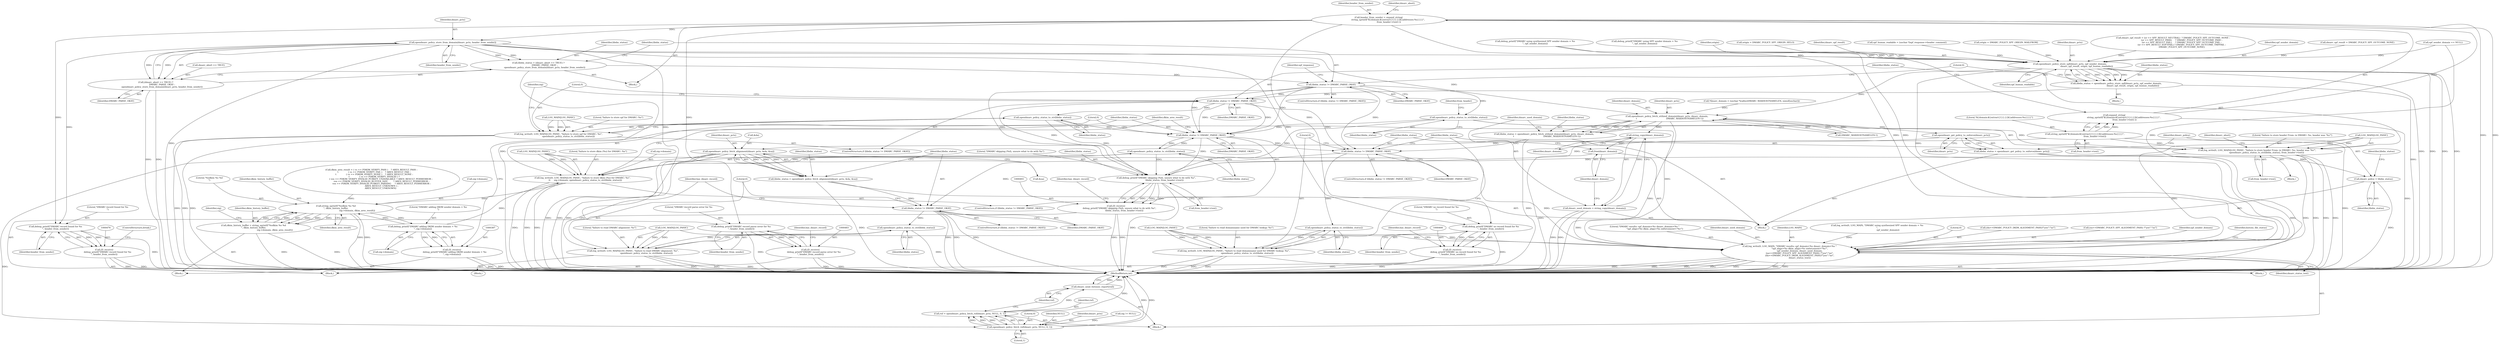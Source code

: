 digraph "1_exim_5b7a7c051c9ab9ee7c924a611f90ef2be03e0ad0@API" {
"1000161" [label="(Call,header_from_sender = expand_string(\n                           string_sprintf(\"${domain:${extract{1}{:}{${addresses:%s}}}}\",\n                             from_header->text) ))"];
"1000163" [label="(Call,expand_string(\n                           string_sprintf(\"${domain:${extract{1}{:}{${addresses:%s}}}}\",\n                             from_header->text) ))"];
"1000164" [label="(Call,string_sprintf(\"${domain:${extract{1}{:}{${addresses:%s}}}}\",\n                             from_header->text))"];
"1000179" [label="(Call,opendmarc_policy_store_from_domain(dmarc_pctx, header_from_sender))"];
"1000172" [label="(Call,libdm_status = (dmarc_abort == TRUE) ?\n                  DMARC_PARSE_OKAY :\n                  opendmarc_policy_store_from_domain(dmarc_pctx, header_from_sender))"];
"1000183" [label="(Call,libdm_status != DMARC_PARSE_OKAY)"];
"1000193" [label="(Call,opendmarc_policy_status_to_str(libdm_status))"];
"1000187" [label="(Call,log_write(0, LOG_MAIN|LOG_PANIC, \"failure to store header From: in DMARC: %s, header was '%s'\",\n                           opendmarc_policy_status_to_str(libdm_status), from_header->text))"];
"1000494" [label="(Call,debug_printf(\"DMARC skipping (%d), unsure what to do with %s\",\n                        libdm_status, from_header->text))"];
"1000492" [label="(Call,(D_receive)\n          debug_printf(\"DMARC skipping (%d), unsure what to do with %s\",\n                        libdm_status, from_header->text))"];
"1000394" [label="(Call,libdm_status != DMARC_PARSE_OKAY)"];
"1000406" [label="(Call,opendmarc_policy_status_to_str(libdm_status))"];
"1000397" [label="(Call,log_write(0, LOG_MAIN|LOG_PANIC, \"failure to store dkim (%s) for DMARC: %s\",\n        \t\t     sig->domain, opendmarc_policy_status_to_str(libdm_status)))"];
"1000448" [label="(Call,string_sprintf(\"%sdkim %s %d\n\", dkim_history_buffer,\n                                                             sig->domain, dkim_ares_result))"];
"1000388" [label="(Call,debug_printf(\"DMARC adding DKIM sender domain = %s\n\", sig->domain))"];
"1000386" [label="(Call,(D_receive)\n        debug_printf(\"DMARC adding DKIM sender domain = %s\n\", sig->domain))"];
"1000446" [label="(Call,dkim_history_buffer = string_sprintf(\"%sdkim %s %d\n\", dkim_history_buffer,\n                                                             sig->domain, dkim_ares_result))"];
"1000528" [label="(Call,libdm_status != DMARC_PARSE_OKAY)"];
"1000538" [label="(Call,opendmarc_policy_status_to_str(libdm_status))"];
"1000532" [label="(Call,log_write(0, LOG_MAIN|LOG_PANIC, \"failure to read domainname used for DMARC lookup: %s\",\n                                       opendmarc_policy_status_to_str(libdm_status)))"];
"1000615" [label="(Call,libdm_status != DMARC_PARSE_OKAY)"];
"1000625" [label="(Call,opendmarc_policy_status_to_str(libdm_status))"];
"1000619" [label="(Call,log_write(0, LOG_MAIN|LOG_PANIC, \"failure to read DMARC alignment: %s\",\n                                       opendmarc_policy_status_to_str(libdm_status)))"];
"1000334" [label="(Call,libdm_status != DMARC_PARSE_OKAY)"];
"1000343" [label="(Call,opendmarc_policy_status_to_str(libdm_status))"];
"1000337" [label="(Call,log_write(0, LOG_MAIN|LOG_PANIC, \"failure to store spf for DMARC: %s\",\n                             opendmarc_policy_status_to_str(libdm_status)))"];
"1000174" [label="(Call,(dmarc_abort == TRUE) ?\n                  DMARC_PARSE_OKAY :\n                  opendmarc_policy_store_from_domain(dmarc_pctx, header_from_sender))"];
"1000327" [label="(Call,opendmarc_policy_store_spf(dmarc_pctx, spf_sender_domain,\n                                                dmarc_spf_result, origin, spf_human_readable))"];
"1000325" [label="(Call,libdm_status = opendmarc_policy_store_spf(dmarc_pctx, spf_sender_domain,\n                                                dmarc_spf_result, origin, spf_human_readable))"];
"1000515" [label="(Call,opendmarc_policy_fetch_utilized_domain(dmarc_pctx, dmarc_domain,\n        \t                                          DMARC_MAXHOSTNAMELEN-1))"];
"1000513" [label="(Call,libdm_status = opendmarc_policy_fetch_utilized_domain(dmarc_pctx, dmarc_domain,\n        \t                                          DMARC_MAXHOSTNAMELEN-1))"];
"1000523" [label="(Call,string_copy(dmarc_domain))"];
"1000521" [label="(Call,dmarc_used_domain = string_copy(dmarc_domain))"];
"1000632" [label="(Call,log_write(0, LOG_MAIN, \"DMARC results: spf_domain=%s dmarc_domain=%s \"\n                             \"spf_align=%s dkim_align=%s enforcement='%s'\",\n                             spf_sender_domain, dmarc_used_domain,\n                             (sa==DMARC_POLICY_SPF_ALIGNMENT_PASS) ?\"yes\":\"no\",\n                             (da==DMARC_POLICY_DKIM_ALIGNMENT_PASS)?\"yes\":\"no\",\n                             dmarc_status_text))"];
"1000525" [label="(Call,free(dmarc_domain))"];
"1000542" [label="(Call,opendmarc_get_policy_to_enforce(dmarc_pctx))"];
"1000540" [label="(Call,libdm_status = opendmarc_get_policy_to_enforce(dmarc_pctx))"];
"1000544" [label="(Call,dmarc_policy = libdm_status)"];
"1000608" [label="(Call,opendmarc_policy_fetch_alignment(dmarc_pctx, &da, &sa))"];
"1000606" [label="(Call,libdm_status = opendmarc_policy_fetch_alignment(dmarc_pctx, &da, &sa))"];
"1000656" [label="(Call,opendmarc_policy_fetch_ruf(dmarc_pctx, NULL, 0, 1))"];
"1000654" [label="(Call,ruf = opendmarc_policy_fetch_ruf(dmarc_pctx, NULL, 0, 1))"];
"1000661" [label="(Call,dmarc_send_forensic_report(ruf))"];
"1000467" [label="(Call,debug_printf(\"DMARC no record found for %s\n\", header_from_sender))"];
"1000465" [label="(Call,(D_receive)\n          debug_printf(\"DMARC no record found for %s\n\", header_from_sender))"];
"1000477" [label="(Call,debug_printf(\"DMARC record found for %s\n\", header_from_sender))"];
"1000475" [label="(Call,(D_receive)\n          debug_printf(\"DMARC record found for %s\n\", header_from_sender))"];
"1000484" [label="(Call,debug_printf(\"DMARC record parse error for %s\n\", header_from_sender))"];
"1000482" [label="(Call,(D_receive)\n          debug_printf(\"DMARC record parse error for %s\n\", header_from_sender))"];
"1000607" [label="(Identifier,libdm_status)"];
"1000325" [label="(Call,libdm_status = opendmarc_policy_store_spf(dmarc_pctx, spf_sender_domain,\n                                                dmarc_spf_result, origin, spf_human_readable))"];
"1000501" [label="(Identifier,has_dmarc_record)"];
"1000448" [label="(Call,string_sprintf(\"%sdkim %s %d\n\", dkim_history_buffer,\n                                                             sig->domain, dkim_ares_result))"];
"1000471" [label="(Identifier,has_dmarc_record)"];
"1000221" [label="(Call,debug_printf(\"DMARC using synthesized SPF sender domain = %s\n\", spf_sender_domain))"];
"1000179" [label="(Call,opendmarc_policy_store_from_domain(dmarc_pctx, header_from_sender))"];
"1000335" [label="(Identifier,libdm_status)"];
"1000484" [label="(Call,debug_printf(\"DMARC record parse error for %s\n\", header_from_sender))"];
"1000467" [label="(Call,debug_printf(\"DMARC no record found for %s\n\", header_from_sender))"];
"1000494" [label="(Call,debug_printf(\"DMARC skipping (%d), unsure what to do with %s\",\n                        libdm_status, from_header->text))"];
"1000488" [label="(Identifier,has_dmarc_record)"];
"1000193" [label="(Call,opendmarc_policy_status_to_str(libdm_status))"];
"1000165" [label="(Literal,\"${domain:${extract{1}{:}{${addresses:%s}}}}\")"];
"1000620" [label="(Literal,0)"];
"1000174" [label="(Call,(dmarc_abort == TRUE) ?\n                  DMARC_PARSE_OKAY :\n                  opendmarc_policy_store_from_domain(dmarc_pctx, header_from_sender))"];
"1000537" [label="(Literal,\"failure to read domainname used for DMARC lookup: %s\")"];
"1000659" [label="(Literal,0)"];
"1000230" [label="(Call,origin = DMARC_POLICY_SPF_ORIGIN_HELO)"];
"1000626" [label="(Identifier,libdm_status)"];
"1000632" [label="(Call,log_write(0, LOG_MAIN, \"DMARC results: spf_domain=%s dmarc_domain=%s \"\n                             \"spf_align=%s dkim_align=%s enforcement='%s'\",\n                             spf_sender_domain, dmarc_used_domain,\n                             (sa==DMARC_POLICY_SPF_ALIGNMENT_PASS) ?\"yes\":\"no\",\n                             (da==DMARC_POLICY_DKIM_ALIGNMENT_PASS)?\"yes\":\"no\",\n                             dmarc_status_text))"];
"1000635" [label="(Literal,\"DMARC results: spf_domain=%s dmarc_domain=%s \"\n                             \"spf_align=%s dkim_align=%s enforcement='%s'\")"];
"1000469" [label="(Identifier,header_from_sender)"];
"1000662" [label="(Identifier,ruf)"];
"1000486" [label="(Identifier,header_from_sender)"];
"1000339" [label="(Call,LOG_MAIN|LOG_PANIC)"];
"1000541" [label="(Identifier,libdm_status)"];
"1000525" [label="(Call,free(dmarc_domain))"];
"1000343" [label="(Call,opendmarc_policy_status_to_str(libdm_status))"];
"1000534" [label="(Call,LOG_MAIN|LOG_PANIC)"];
"1000185" [label="(Identifier,DMARC_PARSE_OKAY)"];
"1000194" [label="(Identifier,libdm_status)"];
"1000462" [label="(Block,)"];
"1000173" [label="(Identifier,libdm_status)"];
"1000389" [label="(Literal,\"DMARC adding DKIM sender domain = %s\n\")"];
"1000182" [label="(ControlStructure,if (libdm_status != DMARC_PARSE_OKAY))"];
"1000656" [label="(Call,opendmarc_policy_fetch_ruf(dmarc_pctx, NULL, 0, 1))"];
"1000162" [label="(Identifier,header_from_sender)"];
"1000532" [label="(Call,log_write(0, LOG_MAIN|LOG_PANIC, \"failure to read domainname used for DMARC lookup: %s\",\n                                       opendmarc_policy_status_to_str(libdm_status)))"];
"1000402" [label="(Literal,\"failure to store dkim (%s) for DMARC: %s\")"];
"1000492" [label="(Call,(D_receive)\n          debug_printf(\"DMARC skipping (%d), unsure what to do with %s\",\n                        libdm_status, from_header->text))"];
"1000625" [label="(Call,opendmarc_policy_status_to_str(libdm_status))"];
"1000456" [label="(Identifier,sig)"];
"1000619" [label="(Call,log_write(0, LOG_MAIN|LOG_PANIC, \"failure to read DMARC alignment: %s\",\n                                       opendmarc_policy_status_to_str(libdm_status)))"];
"1000614" [label="(ControlStructure,if (libdm_status != DMARC_PARSE_OKAY))"];
"1000660" [label="(Literal,1)"];
"1000527" [label="(ControlStructure,if (libdm_status != DMARC_PARSE_OKAY))"];
"1000495" [label="(Literal,\"DMARC skipping (%d), unsure what to do with %s\")"];
"1000454" [label="(Identifier,dkim_ares_result)"];
"1000394" [label="(Call,libdm_status != DMARC_PARSE_OKAY)"];
"1000465" [label="(Call,(D_receive)\n          debug_printf(\"DMARC no record found for %s\n\", header_from_sender))"];
"1000388" [label="(Call,debug_printf(\"DMARC adding DKIM sender domain = %s\n\", sig->domain))"];
"1000637" [label="(Identifier,dmarc_used_domain)"];
"1000542" [label="(Call,opendmarc_get_policy_to_enforce(dmarc_pctx))"];
"1000496" [label="(Identifier,libdm_status)"];
"1000160" [label="(Block,)"];
"1000390" [label="(Call,sig->domain)"];
"1000517" [label="(Identifier,dmarc_domain)"];
"1000661" [label="(Call,dmarc_send_forensic_report(ruf))"];
"1000531" [label="(Block,)"];
"1000515" [label="(Call,opendmarc_policy_fetch_utilized_domain(dmarc_pctx, dmarc_domain,\n        \t                                          DMARC_MAXHOSTNAMELEN-1))"];
"1000617" [label="(Identifier,DMARC_PARSE_OKAY)"];
"1000523" [label="(Call,string_copy(dmarc_domain))"];
"1000338" [label="(Literal,0)"];
"1000346" [label="(Identifier,sig)"];
"1000618" [label="(Block,)"];
"1000396" [label="(Identifier,DMARC_PARSE_OKAY)"];
"1000161" [label="(Call,header_from_sender = expand_string(\n                           string_sprintf(\"${domain:${extract{1}{:}{${addresses:%s}}}}\",\n                             from_header->text) ))"];
"1000449" [label="(Literal,\"%sdkim %s %d\n\")"];
"1000196" [label="(Identifier,from_header)"];
"1000181" [label="(Identifier,header_from_sender)"];
"1000655" [label="(Identifier,ruf)"];
"1000195" [label="(Call,from_header->text)"];
"1000477" [label="(Call,debug_printf(\"DMARC record found for %s\n\", header_from_sender))"];
"1000164" [label="(Call,string_sprintf(\"${domain:${extract{1}{:}{${addresses:%s}}}}\",\n                             from_header->text))"];
"1000403" [label="(Call,sig->domain)"];
"1000616" [label="(Identifier,libdm_status)"];
"1000654" [label="(Call,ruf = opendmarc_policy_fetch_ruf(dmarc_pctx, NULL, 0, 1))"];
"1000544" [label="(Call,dmarc_policy = libdm_status)"];
"1000539" [label="(Identifier,libdm_status)"];
"1000203" [label="(Identifier,spf_response)"];
"1000334" [label="(Call,libdm_status != DMARC_PARSE_OKAY)"];
"1000170" [label="(Identifier,dmarc_abort)"];
"1000624" [label="(Literal,\"failure to read DMARC alignment: %s\")"];
"1000192" [label="(Literal,\"failure to store header From: in DMARC: %s, header was '%s'\")"];
"1000608" [label="(Call,opendmarc_policy_fetch_alignment(dmarc_pctx, &da, &sa))"];
"1000514" [label="(Identifier,libdm_status)"];
"1000482" [label="(Call,(D_receive)\n          debug_printf(\"DMARC record parse error for %s\n\", header_from_sender))"];
"1000330" [label="(Identifier,dmarc_spf_result)"];
"1000450" [label="(Identifier,dkim_history_buffer)"];
"1000658" [label="(Identifier,NULL)"];
"1000180" [label="(Identifier,dmarc_pctx)"];
"1000344" [label="(Identifier,libdm_status)"];
"1000629" [label="(Identifier,has_dmarc_record)"];
"1000610" [label="(Call,&da)"];
"1000521" [label="(Call,dmarc_used_domain = string_copy(dmarc_domain))"];
"1000634" [label="(Identifier,LOG_MAIN)"];
"1000530" [label="(Identifier,DMARC_PARSE_OKAY)"];
"1000609" [label="(Identifier,dmarc_pctx)"];
"1000214" [label="(Call,log_write(0, LOG_MAIN, \"DMARC using synthesized SPF sender domain = %s\n\",\n                               spf_sender_domain))"];
"1000633" [label="(Literal,0)"];
"1000408" [label="(Call,dkim_ares_result = ( vs == PDKIM_VERIFY_PASS )    ? ARES_RESULT_PASS :\n        \t              ( vs == PDKIM_VERIFY_FAIL )    ? ARES_RESULT_FAIL :\n        \t              ( vs == PDKIM_VERIFY_NONE )    ? ARES_RESULT_NONE :\n        \t              ( vs == PDKIM_VERIFY_INVALID ) ?\n                           ( ves == PDKIM_VERIFY_INVALID_PUBKEY_UNAVAILABLE ? ARES_RESULT_PERMERROR :\n                             ves == PDKIM_VERIFY_INVALID_BUFFER_SIZE        ? ARES_RESULT_PERMERROR :\n                             ves == PDKIM_VERIFY_INVALID_PUBKEY_PARSING     ? ARES_RESULT_PERMERROR :\n                             ARES_RESULT_UNKNOWN ) :\n                          ARES_RESULT_UNKNOWN)"];
"1000332" [label="(Identifier,spf_human_readable)"];
"1000657" [label="(Identifier,dmarc_pctx)"];
"1000526" [label="(Identifier,dmarc_domain)"];
"1000650" [label="(Identifier,dmarc_status_text)"];
"1000314" [label="(Call,debug_printf(\"DMARC using SPF sender domain = %s\n\", spf_sender_domain))"];
"1000326" [label="(Identifier,libdm_status)"];
"1000120" [label="(Block,)"];
"1000524" [label="(Identifier,dmarc_domain)"];
"1000538" [label="(Call,opendmarc_policy_status_to_str(libdm_status))"];
"1000189" [label="(Call,LOG_MAIN|LOG_PANIC)"];
"1000305" [label="(Call,spf_human_readable = (uschar *)spf_response->header_comment)"];
"1000528" [label="(Call,libdm_status != DMARC_PARSE_OKAY)"];
"1000497" [label="(Call,from_header->text)"];
"1000163" [label="(Call,expand_string(\n                           string_sprintf(\"${domain:${extract{1}{:}{${addresses:%s}}}}\",\n                             from_header->text) ))"];
"1000327" [label="(Call,opendmarc_policy_store_spf(dmarc_pctx, spf_sender_domain,\n                                                dmarc_spf_result, origin, spf_human_readable))"];
"1000302" [label="(Call,origin = DMARC_POLICY_SPF_ORIGIN_MAILFROM)"];
"1000615" [label="(Call,libdm_status != DMARC_PARSE_OKAY)"];
"1000606" [label="(Call,libdm_status = opendmarc_policy_fetch_alignment(dmarc_pctx, &da, &sa))"];
"1000621" [label="(Call,LOG_MAIN|LOG_PANIC)"];
"1000336" [label="(Identifier,DMARC_PARSE_OKAY)"];
"1000328" [label="(Identifier,dmarc_pctx)"];
"1000342" [label="(Literal,\"failure to store spf for DMARC: %s\")"];
"1000644" [label="(Call,(da==DMARC_POLICY_DKIM_ALIGNMENT_PASS)?\"yes\":\"no\")"];
"1000485" [label="(Literal,\"DMARC record parse error for %s\n\")"];
"1000337" [label="(Call,log_write(0, LOG_MAIN|LOG_PANIC, \"failure to store spf for DMARC: %s\",\n                             opendmarc_policy_status_to_str(libdm_status)))"];
"1000353" [label="(Block,)"];
"1000516" [label="(Identifier,dmarc_pctx)"];
"1000398" [label="(Literal,0)"];
"1000183" [label="(Call,libdm_status != DMARC_PARSE_OKAY)"];
"1000397" [label="(Call,log_write(0, LOG_MAIN|LOG_PANIC, \"failure to store dkim (%s) for DMARC: %s\",\n        \t\t     sig->domain, opendmarc_policy_status_to_str(libdm_status)))"];
"1000451" [label="(Call,sig->domain)"];
"1000386" [label="(Call,(D_receive)\n        debug_printf(\"DMARC adding DKIM sender domain = %s\n\", sig->domain))"];
"1000612" [label="(Call,&sa)"];
"1000447" [label="(Identifier,dkim_history_buffer)"];
"1000631" [label="(Block,)"];
"1000406" [label="(Call,opendmarc_policy_status_to_str(libdm_status))"];
"1000350" [label="(Call,sig != NULL)"];
"1000638" [label="(Call,(sa==DMARC_POLICY_SPF_ALIGNMENT_PASS) ?\"yes\":\"no\")"];
"1000241" [label="(Call,dmarc_spf_result = (sr == SPF_RESULT_NEUTRAL)  ? DMARC_POLICY_SPF_OUTCOME_NONE :\n                         (sr == SPF_RESULT_PASS)     ? DMARC_POLICY_SPF_OUTCOME_PASS :\n                         (sr == SPF_RESULT_FAIL)     ? DMARC_POLICY_SPF_OUTCOME_FAIL :\n                         (sr == SPF_RESULT_SOFTFAIL) ? DMARC_POLICY_SPF_OUTCOME_TMPFAIL :\n                         DMARC_POLICY_SPF_OUTCOME_NONE)"];
"1000540" [label="(Call,libdm_status = opendmarc_get_policy_to_enforce(dmarc_pctx))"];
"1000166" [label="(Call,from_header->text)"];
"1000186" [label="(Block,)"];
"1000543" [label="(Identifier,dmarc_pctx)"];
"1000184" [label="(Identifier,libdm_status)"];
"1000518" [label="(Call,DMARC_MAXHOSTNAMELEN-1)"];
"1000479" [label="(Identifier,header_from_sender)"];
"1000333" [label="(ControlStructure,if (libdm_status != DMARC_PARSE_OKAY))"];
"1000329" [label="(Identifier,spf_sender_domain)"];
"1000172" [label="(Call,libdm_status = (dmarc_abort == TRUE) ?\n                  DMARC_PARSE_OKAY :\n                  opendmarc_policy_store_from_domain(dmarc_pctx, header_from_sender))"];
"1000224" [label="(Call,dmarc_spf_result = DMARC_POLICY_SPF_OUTCOME_NONE)"];
"1000548" [label="(Identifier,libdm_status)"];
"1000393" [label="(ControlStructure,if (libdm_status != DMARC_PARSE_OKAY))"];
"1000545" [label="(Identifier,dmarc_policy)"];
"1000636" [label="(Identifier,spf_sender_domain)"];
"1000513" [label="(Call,libdm_status = opendmarc_policy_fetch_utilized_domain(dmarc_pctx, dmarc_domain,\n        \t                                          DMARC_MAXHOSTNAMELEN-1))"];
"1000178" [label="(Identifier,DMARC_PARSE_OKAY)"];
"1000478" [label="(Literal,\"DMARC record found for %s\n\")"];
"1000522" [label="(Identifier,dmarc_used_domain)"];
"1000475" [label="(Call,(D_receive)\n          debug_printf(\"DMARC record found for %s\n\", header_from_sender))"];
"1000199" [label="(Identifier,dmarc_abort)"];
"1000446" [label="(Call,dkim_history_buffer = string_sprintf(\"%sdkim %s %d\n\", dkim_history_buffer,\n                                                             sig->domain, dkim_ares_result))"];
"1000399" [label="(Call,LOG_MAIN|LOG_PANIC)"];
"1000188" [label="(Literal,0)"];
"1000409" [label="(Identifier,dkim_ares_result)"];
"1000187" [label="(Call,log_write(0, LOG_MAIN|LOG_PANIC, \"failure to store header From: in DMARC: %s, header was '%s'\",\n                           opendmarc_policy_status_to_str(libdm_status), from_header->text))"];
"1000533" [label="(Literal,0)"];
"1000652" [label="(Identifier,history_file_status)"];
"1000505" [label="(Call,*dmarc_domain = (uschar *)calloc(DMARC_MAXHOSTNAMELEN, sizeof(uschar)))"];
"1000207" [label="(Call,spf_sender_domain == NULL)"];
"1000546" [label="(Identifier,libdm_status)"];
"1000175" [label="(Call,dmarc_abort == TRUE)"];
"1000331" [label="(Identifier,origin)"];
"1000468" [label="(Literal,\"DMARC no record found for %s\n\")"];
"1000395" [label="(Identifier,libdm_status)"];
"1000480" [label="(ControlStructure,break;)"];
"1000407" [label="(Identifier,libdm_status)"];
"1000529" [label="(Identifier,libdm_status)"];
"1000324" [label="(Block,)"];
"1000663" [label="(MethodReturn,int)"];
"1000161" -> "1000160"  [label="AST: "];
"1000161" -> "1000163"  [label="CFG: "];
"1000162" -> "1000161"  [label="AST: "];
"1000163" -> "1000161"  [label="AST: "];
"1000170" -> "1000161"  [label="CFG: "];
"1000161" -> "1000663"  [label="DDG: "];
"1000161" -> "1000663"  [label="DDG: "];
"1000163" -> "1000161"  [label="DDG: "];
"1000161" -> "1000179"  [label="DDG: "];
"1000161" -> "1000467"  [label="DDG: "];
"1000161" -> "1000477"  [label="DDG: "];
"1000161" -> "1000484"  [label="DDG: "];
"1000163" -> "1000164"  [label="CFG: "];
"1000164" -> "1000163"  [label="AST: "];
"1000163" -> "1000663"  [label="DDG: "];
"1000164" -> "1000163"  [label="DDG: "];
"1000164" -> "1000163"  [label="DDG: "];
"1000164" -> "1000166"  [label="CFG: "];
"1000165" -> "1000164"  [label="AST: "];
"1000166" -> "1000164"  [label="AST: "];
"1000164" -> "1000663"  [label="DDG: "];
"1000164" -> "1000187"  [label="DDG: "];
"1000164" -> "1000494"  [label="DDG: "];
"1000179" -> "1000174"  [label="AST: "];
"1000179" -> "1000181"  [label="CFG: "];
"1000180" -> "1000179"  [label="AST: "];
"1000181" -> "1000179"  [label="AST: "];
"1000174" -> "1000179"  [label="CFG: "];
"1000179" -> "1000663"  [label="DDG: "];
"1000179" -> "1000172"  [label="DDG: "];
"1000179" -> "1000172"  [label="DDG: "];
"1000179" -> "1000174"  [label="DDG: "];
"1000179" -> "1000174"  [label="DDG: "];
"1000179" -> "1000327"  [label="DDG: "];
"1000179" -> "1000467"  [label="DDG: "];
"1000179" -> "1000477"  [label="DDG: "];
"1000179" -> "1000484"  [label="DDG: "];
"1000179" -> "1000515"  [label="DDG: "];
"1000172" -> "1000160"  [label="AST: "];
"1000172" -> "1000174"  [label="CFG: "];
"1000173" -> "1000172"  [label="AST: "];
"1000174" -> "1000172"  [label="AST: "];
"1000184" -> "1000172"  [label="CFG: "];
"1000172" -> "1000663"  [label="DDG: "];
"1000172" -> "1000183"  [label="DDG: "];
"1000183" -> "1000182"  [label="AST: "];
"1000183" -> "1000185"  [label="CFG: "];
"1000184" -> "1000183"  [label="AST: "];
"1000185" -> "1000183"  [label="AST: "];
"1000188" -> "1000183"  [label="CFG: "];
"1000203" -> "1000183"  [label="CFG: "];
"1000183" -> "1000193"  [label="DDG: "];
"1000183" -> "1000334"  [label="DDG: "];
"1000183" -> "1000394"  [label="DDG: "];
"1000183" -> "1000394"  [label="DDG: "];
"1000183" -> "1000494"  [label="DDG: "];
"1000183" -> "1000528"  [label="DDG: "];
"1000193" -> "1000187"  [label="AST: "];
"1000193" -> "1000194"  [label="CFG: "];
"1000194" -> "1000193"  [label="AST: "];
"1000196" -> "1000193"  [label="CFG: "];
"1000193" -> "1000187"  [label="DDG: "];
"1000193" -> "1000394"  [label="DDG: "];
"1000193" -> "1000494"  [label="DDG: "];
"1000187" -> "1000186"  [label="AST: "];
"1000187" -> "1000195"  [label="CFG: "];
"1000188" -> "1000187"  [label="AST: "];
"1000189" -> "1000187"  [label="AST: "];
"1000192" -> "1000187"  [label="AST: "];
"1000195" -> "1000187"  [label="AST: "];
"1000199" -> "1000187"  [label="CFG: "];
"1000187" -> "1000663"  [label="DDG: "];
"1000187" -> "1000663"  [label="DDG: "];
"1000187" -> "1000663"  [label="DDG: "];
"1000187" -> "1000663"  [label="DDG: "];
"1000189" -> "1000187"  [label="DDG: "];
"1000189" -> "1000187"  [label="DDG: "];
"1000187" -> "1000494"  [label="DDG: "];
"1000494" -> "1000492"  [label="AST: "];
"1000494" -> "1000497"  [label="CFG: "];
"1000495" -> "1000494"  [label="AST: "];
"1000496" -> "1000494"  [label="AST: "];
"1000497" -> "1000494"  [label="AST: "];
"1000492" -> "1000494"  [label="CFG: "];
"1000494" -> "1000663"  [label="DDG: "];
"1000494" -> "1000492"  [label="DDG: "];
"1000494" -> "1000492"  [label="DDG: "];
"1000494" -> "1000492"  [label="DDG: "];
"1000406" -> "1000494"  [label="DDG: "];
"1000334" -> "1000494"  [label="DDG: "];
"1000394" -> "1000494"  [label="DDG: "];
"1000343" -> "1000494"  [label="DDG: "];
"1000492" -> "1000462"  [label="AST: "];
"1000493" -> "1000492"  [label="AST: "];
"1000501" -> "1000492"  [label="CFG: "];
"1000492" -> "1000663"  [label="DDG: "];
"1000492" -> "1000663"  [label="DDG: "];
"1000394" -> "1000393"  [label="AST: "];
"1000394" -> "1000396"  [label="CFG: "];
"1000395" -> "1000394"  [label="AST: "];
"1000396" -> "1000394"  [label="AST: "];
"1000398" -> "1000394"  [label="CFG: "];
"1000409" -> "1000394"  [label="CFG: "];
"1000406" -> "1000394"  [label="DDG: "];
"1000334" -> "1000394"  [label="DDG: "];
"1000334" -> "1000394"  [label="DDG: "];
"1000343" -> "1000394"  [label="DDG: "];
"1000394" -> "1000406"  [label="DDG: "];
"1000394" -> "1000528"  [label="DDG: "];
"1000406" -> "1000397"  [label="AST: "];
"1000406" -> "1000407"  [label="CFG: "];
"1000407" -> "1000406"  [label="AST: "];
"1000397" -> "1000406"  [label="CFG: "];
"1000406" -> "1000397"  [label="DDG: "];
"1000397" -> "1000393"  [label="AST: "];
"1000398" -> "1000397"  [label="AST: "];
"1000399" -> "1000397"  [label="AST: "];
"1000402" -> "1000397"  [label="AST: "];
"1000403" -> "1000397"  [label="AST: "];
"1000409" -> "1000397"  [label="CFG: "];
"1000397" -> "1000663"  [label="DDG: "];
"1000397" -> "1000663"  [label="DDG: "];
"1000397" -> "1000663"  [label="DDG: "];
"1000399" -> "1000397"  [label="DDG: "];
"1000399" -> "1000397"  [label="DDG: "];
"1000388" -> "1000397"  [label="DDG: "];
"1000397" -> "1000448"  [label="DDG: "];
"1000448" -> "1000446"  [label="AST: "];
"1000448" -> "1000454"  [label="CFG: "];
"1000449" -> "1000448"  [label="AST: "];
"1000450" -> "1000448"  [label="AST: "];
"1000451" -> "1000448"  [label="AST: "];
"1000454" -> "1000448"  [label="AST: "];
"1000446" -> "1000448"  [label="CFG: "];
"1000448" -> "1000663"  [label="DDG: "];
"1000448" -> "1000663"  [label="DDG: "];
"1000448" -> "1000388"  [label="DDG: "];
"1000448" -> "1000446"  [label="DDG: "];
"1000448" -> "1000446"  [label="DDG: "];
"1000448" -> "1000446"  [label="DDG: "];
"1000448" -> "1000446"  [label="DDG: "];
"1000446" -> "1000448"  [label="DDG: "];
"1000388" -> "1000448"  [label="DDG: "];
"1000408" -> "1000448"  [label="DDG: "];
"1000388" -> "1000386"  [label="AST: "];
"1000388" -> "1000390"  [label="CFG: "];
"1000389" -> "1000388"  [label="AST: "];
"1000390" -> "1000388"  [label="AST: "];
"1000386" -> "1000388"  [label="CFG: "];
"1000388" -> "1000386"  [label="DDG: "];
"1000388" -> "1000386"  [label="DDG: "];
"1000386" -> "1000353"  [label="AST: "];
"1000387" -> "1000386"  [label="AST: "];
"1000395" -> "1000386"  [label="CFG: "];
"1000386" -> "1000663"  [label="DDG: "];
"1000386" -> "1000663"  [label="DDG: "];
"1000446" -> "1000353"  [label="AST: "];
"1000447" -> "1000446"  [label="AST: "];
"1000456" -> "1000446"  [label="CFG: "];
"1000446" -> "1000663"  [label="DDG: "];
"1000446" -> "1000663"  [label="DDG: "];
"1000528" -> "1000527"  [label="AST: "];
"1000528" -> "1000530"  [label="CFG: "];
"1000529" -> "1000528"  [label="AST: "];
"1000530" -> "1000528"  [label="AST: "];
"1000533" -> "1000528"  [label="CFG: "];
"1000541" -> "1000528"  [label="CFG: "];
"1000513" -> "1000528"  [label="DDG: "];
"1000334" -> "1000528"  [label="DDG: "];
"1000528" -> "1000538"  [label="DDG: "];
"1000528" -> "1000615"  [label="DDG: "];
"1000538" -> "1000532"  [label="AST: "];
"1000538" -> "1000539"  [label="CFG: "];
"1000539" -> "1000538"  [label="AST: "];
"1000532" -> "1000538"  [label="CFG: "];
"1000538" -> "1000532"  [label="DDG: "];
"1000532" -> "1000531"  [label="AST: "];
"1000533" -> "1000532"  [label="AST: "];
"1000534" -> "1000532"  [label="AST: "];
"1000537" -> "1000532"  [label="AST: "];
"1000541" -> "1000532"  [label="CFG: "];
"1000532" -> "1000663"  [label="DDG: "];
"1000532" -> "1000663"  [label="DDG: "];
"1000532" -> "1000663"  [label="DDG: "];
"1000534" -> "1000532"  [label="DDG: "];
"1000534" -> "1000532"  [label="DDG: "];
"1000615" -> "1000614"  [label="AST: "];
"1000615" -> "1000617"  [label="CFG: "];
"1000616" -> "1000615"  [label="AST: "];
"1000617" -> "1000615"  [label="AST: "];
"1000620" -> "1000615"  [label="CFG: "];
"1000629" -> "1000615"  [label="CFG: "];
"1000615" -> "1000663"  [label="DDG: "];
"1000615" -> "1000663"  [label="DDG: "];
"1000615" -> "1000663"  [label="DDG: "];
"1000606" -> "1000615"  [label="DDG: "];
"1000615" -> "1000625"  [label="DDG: "];
"1000625" -> "1000619"  [label="AST: "];
"1000625" -> "1000626"  [label="CFG: "];
"1000626" -> "1000625"  [label="AST: "];
"1000619" -> "1000625"  [label="CFG: "];
"1000625" -> "1000663"  [label="DDG: "];
"1000625" -> "1000619"  [label="DDG: "];
"1000619" -> "1000618"  [label="AST: "];
"1000620" -> "1000619"  [label="AST: "];
"1000621" -> "1000619"  [label="AST: "];
"1000624" -> "1000619"  [label="AST: "];
"1000629" -> "1000619"  [label="CFG: "];
"1000619" -> "1000663"  [label="DDG: "];
"1000619" -> "1000663"  [label="DDG: "];
"1000619" -> "1000663"  [label="DDG: "];
"1000621" -> "1000619"  [label="DDG: "];
"1000621" -> "1000619"  [label="DDG: "];
"1000334" -> "1000333"  [label="AST: "];
"1000334" -> "1000336"  [label="CFG: "];
"1000335" -> "1000334"  [label="AST: "];
"1000336" -> "1000334"  [label="AST: "];
"1000338" -> "1000334"  [label="CFG: "];
"1000346" -> "1000334"  [label="CFG: "];
"1000325" -> "1000334"  [label="DDG: "];
"1000334" -> "1000343"  [label="DDG: "];
"1000343" -> "1000337"  [label="AST: "];
"1000343" -> "1000344"  [label="CFG: "];
"1000344" -> "1000343"  [label="AST: "];
"1000337" -> "1000343"  [label="CFG: "];
"1000343" -> "1000337"  [label="DDG: "];
"1000337" -> "1000333"  [label="AST: "];
"1000338" -> "1000337"  [label="AST: "];
"1000339" -> "1000337"  [label="AST: "];
"1000342" -> "1000337"  [label="AST: "];
"1000346" -> "1000337"  [label="CFG: "];
"1000337" -> "1000663"  [label="DDG: "];
"1000337" -> "1000663"  [label="DDG: "];
"1000337" -> "1000663"  [label="DDG: "];
"1000339" -> "1000337"  [label="DDG: "];
"1000339" -> "1000337"  [label="DDG: "];
"1000174" -> "1000178"  [label="CFG: "];
"1000175" -> "1000174"  [label="AST: "];
"1000178" -> "1000174"  [label="AST: "];
"1000174" -> "1000663"  [label="DDG: "];
"1000174" -> "1000663"  [label="DDG: "];
"1000327" -> "1000325"  [label="AST: "];
"1000327" -> "1000332"  [label="CFG: "];
"1000328" -> "1000327"  [label="AST: "];
"1000329" -> "1000327"  [label="AST: "];
"1000330" -> "1000327"  [label="AST: "];
"1000331" -> "1000327"  [label="AST: "];
"1000332" -> "1000327"  [label="AST: "];
"1000325" -> "1000327"  [label="CFG: "];
"1000327" -> "1000663"  [label="DDG: "];
"1000327" -> "1000663"  [label="DDG: "];
"1000327" -> "1000663"  [label="DDG: "];
"1000327" -> "1000663"  [label="DDG: "];
"1000327" -> "1000325"  [label="DDG: "];
"1000327" -> "1000325"  [label="DDG: "];
"1000327" -> "1000325"  [label="DDG: "];
"1000327" -> "1000325"  [label="DDG: "];
"1000327" -> "1000325"  [label="DDG: "];
"1000221" -> "1000327"  [label="DDG: "];
"1000314" -> "1000327"  [label="DDG: "];
"1000207" -> "1000327"  [label="DDG: "];
"1000224" -> "1000327"  [label="DDG: "];
"1000241" -> "1000327"  [label="DDG: "];
"1000302" -> "1000327"  [label="DDG: "];
"1000230" -> "1000327"  [label="DDG: "];
"1000305" -> "1000327"  [label="DDG: "];
"1000327" -> "1000515"  [label="DDG: "];
"1000327" -> "1000632"  [label="DDG: "];
"1000325" -> "1000324"  [label="AST: "];
"1000326" -> "1000325"  [label="AST: "];
"1000335" -> "1000325"  [label="CFG: "];
"1000325" -> "1000663"  [label="DDG: "];
"1000515" -> "1000513"  [label="AST: "];
"1000515" -> "1000518"  [label="CFG: "];
"1000516" -> "1000515"  [label="AST: "];
"1000517" -> "1000515"  [label="AST: "];
"1000518" -> "1000515"  [label="AST: "];
"1000513" -> "1000515"  [label="CFG: "];
"1000515" -> "1000663"  [label="DDG: "];
"1000515" -> "1000513"  [label="DDG: "];
"1000515" -> "1000513"  [label="DDG: "];
"1000515" -> "1000513"  [label="DDG: "];
"1000505" -> "1000515"  [label="DDG: "];
"1000518" -> "1000515"  [label="DDG: "];
"1000518" -> "1000515"  [label="DDG: "];
"1000515" -> "1000523"  [label="DDG: "];
"1000515" -> "1000542"  [label="DDG: "];
"1000513" -> "1000120"  [label="AST: "];
"1000514" -> "1000513"  [label="AST: "];
"1000522" -> "1000513"  [label="CFG: "];
"1000513" -> "1000663"  [label="DDG: "];
"1000523" -> "1000521"  [label="AST: "];
"1000523" -> "1000524"  [label="CFG: "];
"1000524" -> "1000523"  [label="AST: "];
"1000521" -> "1000523"  [label="CFG: "];
"1000523" -> "1000521"  [label="DDG: "];
"1000523" -> "1000525"  [label="DDG: "];
"1000521" -> "1000120"  [label="AST: "];
"1000522" -> "1000521"  [label="AST: "];
"1000526" -> "1000521"  [label="CFG: "];
"1000521" -> "1000663"  [label="DDG: "];
"1000521" -> "1000663"  [label="DDG: "];
"1000521" -> "1000632"  [label="DDG: "];
"1000632" -> "1000631"  [label="AST: "];
"1000632" -> "1000650"  [label="CFG: "];
"1000633" -> "1000632"  [label="AST: "];
"1000634" -> "1000632"  [label="AST: "];
"1000635" -> "1000632"  [label="AST: "];
"1000636" -> "1000632"  [label="AST: "];
"1000637" -> "1000632"  [label="AST: "];
"1000638" -> "1000632"  [label="AST: "];
"1000644" -> "1000632"  [label="AST: "];
"1000650" -> "1000632"  [label="AST: "];
"1000652" -> "1000632"  [label="CFG: "];
"1000632" -> "1000663"  [label="DDG: "];
"1000632" -> "1000663"  [label="DDG: "];
"1000632" -> "1000663"  [label="DDG: "];
"1000632" -> "1000663"  [label="DDG: "];
"1000632" -> "1000663"  [label="DDG: "];
"1000632" -> "1000663"  [label="DDG: "];
"1000632" -> "1000663"  [label="DDG: "];
"1000621" -> "1000632"  [label="DDG: "];
"1000189" -> "1000632"  [label="DDG: "];
"1000214" -> "1000632"  [label="DDG: "];
"1000399" -> "1000632"  [label="DDG: "];
"1000339" -> "1000632"  [label="DDG: "];
"1000534" -> "1000632"  [label="DDG: "];
"1000221" -> "1000632"  [label="DDG: "];
"1000314" -> "1000632"  [label="DDG: "];
"1000207" -> "1000632"  [label="DDG: "];
"1000525" -> "1000120"  [label="AST: "];
"1000525" -> "1000526"  [label="CFG: "];
"1000526" -> "1000525"  [label="AST: "];
"1000529" -> "1000525"  [label="CFG: "];
"1000525" -> "1000663"  [label="DDG: "];
"1000542" -> "1000540"  [label="AST: "];
"1000542" -> "1000543"  [label="CFG: "];
"1000543" -> "1000542"  [label="AST: "];
"1000540" -> "1000542"  [label="CFG: "];
"1000542" -> "1000540"  [label="DDG: "];
"1000542" -> "1000608"  [label="DDG: "];
"1000540" -> "1000120"  [label="AST: "];
"1000541" -> "1000540"  [label="AST: "];
"1000545" -> "1000540"  [label="CFG: "];
"1000540" -> "1000663"  [label="DDG: "];
"1000540" -> "1000544"  [label="DDG: "];
"1000544" -> "1000120"  [label="AST: "];
"1000544" -> "1000546"  [label="CFG: "];
"1000545" -> "1000544"  [label="AST: "];
"1000546" -> "1000544"  [label="AST: "];
"1000548" -> "1000544"  [label="CFG: "];
"1000544" -> "1000663"  [label="DDG: "];
"1000608" -> "1000606"  [label="AST: "];
"1000608" -> "1000612"  [label="CFG: "];
"1000609" -> "1000608"  [label="AST: "];
"1000610" -> "1000608"  [label="AST: "];
"1000612" -> "1000608"  [label="AST: "];
"1000606" -> "1000608"  [label="CFG: "];
"1000608" -> "1000663"  [label="DDG: "];
"1000608" -> "1000663"  [label="DDG: "];
"1000608" -> "1000663"  [label="DDG: "];
"1000608" -> "1000606"  [label="DDG: "];
"1000608" -> "1000606"  [label="DDG: "];
"1000608" -> "1000606"  [label="DDG: "];
"1000608" -> "1000656"  [label="DDG: "];
"1000606" -> "1000120"  [label="AST: "];
"1000607" -> "1000606"  [label="AST: "];
"1000616" -> "1000606"  [label="CFG: "];
"1000606" -> "1000663"  [label="DDG: "];
"1000656" -> "1000654"  [label="AST: "];
"1000656" -> "1000660"  [label="CFG: "];
"1000657" -> "1000656"  [label="AST: "];
"1000658" -> "1000656"  [label="AST: "];
"1000659" -> "1000656"  [label="AST: "];
"1000660" -> "1000656"  [label="AST: "];
"1000654" -> "1000656"  [label="CFG: "];
"1000656" -> "1000663"  [label="DDG: "];
"1000656" -> "1000663"  [label="DDG: "];
"1000656" -> "1000654"  [label="DDG: "];
"1000656" -> "1000654"  [label="DDG: "];
"1000656" -> "1000654"  [label="DDG: "];
"1000656" -> "1000654"  [label="DDG: "];
"1000350" -> "1000656"  [label="DDG: "];
"1000654" -> "1000631"  [label="AST: "];
"1000655" -> "1000654"  [label="AST: "];
"1000662" -> "1000654"  [label="CFG: "];
"1000654" -> "1000663"  [label="DDG: "];
"1000654" -> "1000661"  [label="DDG: "];
"1000661" -> "1000631"  [label="AST: "];
"1000661" -> "1000662"  [label="CFG: "];
"1000662" -> "1000661"  [label="AST: "];
"1000663" -> "1000661"  [label="CFG: "];
"1000661" -> "1000663"  [label="DDG: "];
"1000661" -> "1000663"  [label="DDG: "];
"1000467" -> "1000465"  [label="AST: "];
"1000467" -> "1000469"  [label="CFG: "];
"1000468" -> "1000467"  [label="AST: "];
"1000469" -> "1000467"  [label="AST: "];
"1000465" -> "1000467"  [label="CFG: "];
"1000467" -> "1000663"  [label="DDG: "];
"1000467" -> "1000465"  [label="DDG: "];
"1000467" -> "1000465"  [label="DDG: "];
"1000465" -> "1000462"  [label="AST: "];
"1000466" -> "1000465"  [label="AST: "];
"1000471" -> "1000465"  [label="CFG: "];
"1000465" -> "1000663"  [label="DDG: "];
"1000465" -> "1000663"  [label="DDG: "];
"1000477" -> "1000475"  [label="AST: "];
"1000477" -> "1000479"  [label="CFG: "];
"1000478" -> "1000477"  [label="AST: "];
"1000479" -> "1000477"  [label="AST: "];
"1000475" -> "1000477"  [label="CFG: "];
"1000477" -> "1000663"  [label="DDG: "];
"1000477" -> "1000475"  [label="DDG: "];
"1000477" -> "1000475"  [label="DDG: "];
"1000475" -> "1000462"  [label="AST: "];
"1000476" -> "1000475"  [label="AST: "];
"1000480" -> "1000475"  [label="CFG: "];
"1000475" -> "1000663"  [label="DDG: "];
"1000475" -> "1000663"  [label="DDG: "];
"1000484" -> "1000482"  [label="AST: "];
"1000484" -> "1000486"  [label="CFG: "];
"1000485" -> "1000484"  [label="AST: "];
"1000486" -> "1000484"  [label="AST: "];
"1000482" -> "1000484"  [label="CFG: "];
"1000484" -> "1000663"  [label="DDG: "];
"1000484" -> "1000482"  [label="DDG: "];
"1000484" -> "1000482"  [label="DDG: "];
"1000482" -> "1000462"  [label="AST: "];
"1000483" -> "1000482"  [label="AST: "];
"1000488" -> "1000482"  [label="CFG: "];
"1000482" -> "1000663"  [label="DDG: "];
"1000482" -> "1000663"  [label="DDG: "];
}
